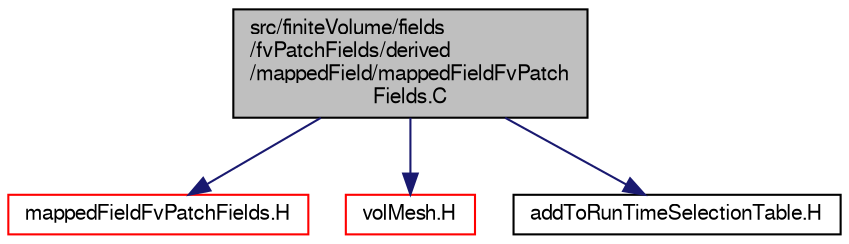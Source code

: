 digraph "src/finiteVolume/fields/fvPatchFields/derived/mappedField/mappedFieldFvPatchFields.C"
{
  bgcolor="transparent";
  edge [fontname="FreeSans",fontsize="10",labelfontname="FreeSans",labelfontsize="10"];
  node [fontname="FreeSans",fontsize="10",shape=record];
  Node0 [label="src/finiteVolume/fields\l/fvPatchFields/derived\l/mappedField/mappedFieldFvPatch\lFields.C",height=0.2,width=0.4,color="black", fillcolor="grey75", style="filled", fontcolor="black"];
  Node0 -> Node1 [color="midnightblue",fontsize="10",style="solid",fontname="FreeSans"];
  Node1 [label="mappedFieldFvPatchFields.H",height=0.2,width=0.4,color="red",URL="$a02018.html"];
  Node0 -> Node326 [color="midnightblue",fontsize="10",style="solid",fontname="FreeSans"];
  Node326 [label="volMesh.H",height=0.2,width=0.4,color="red",URL="$a04346.html"];
  Node0 -> Node346 [color="midnightblue",fontsize="10",style="solid",fontname="FreeSans"];
  Node346 [label="addToRunTimeSelectionTable.H",height=0.2,width=0.4,color="black",URL="$a09263.html",tooltip="Macros for easy insertion into run-time selection tables. "];
}
